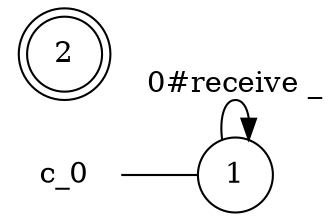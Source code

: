 digraph c_0 {
	rankdir="LR";
	n_0 [label="c_0", shape="plaintext"];
	n_1 [id="1", shape=circle, label="1"];
	n_0 -> n_1 [arrowhead=none];
	n_2 [id="2", shape=doublecircle, label="2"];

	n_1 -> n_1 [id="[$e|2]", label="0#receive _"];
}
